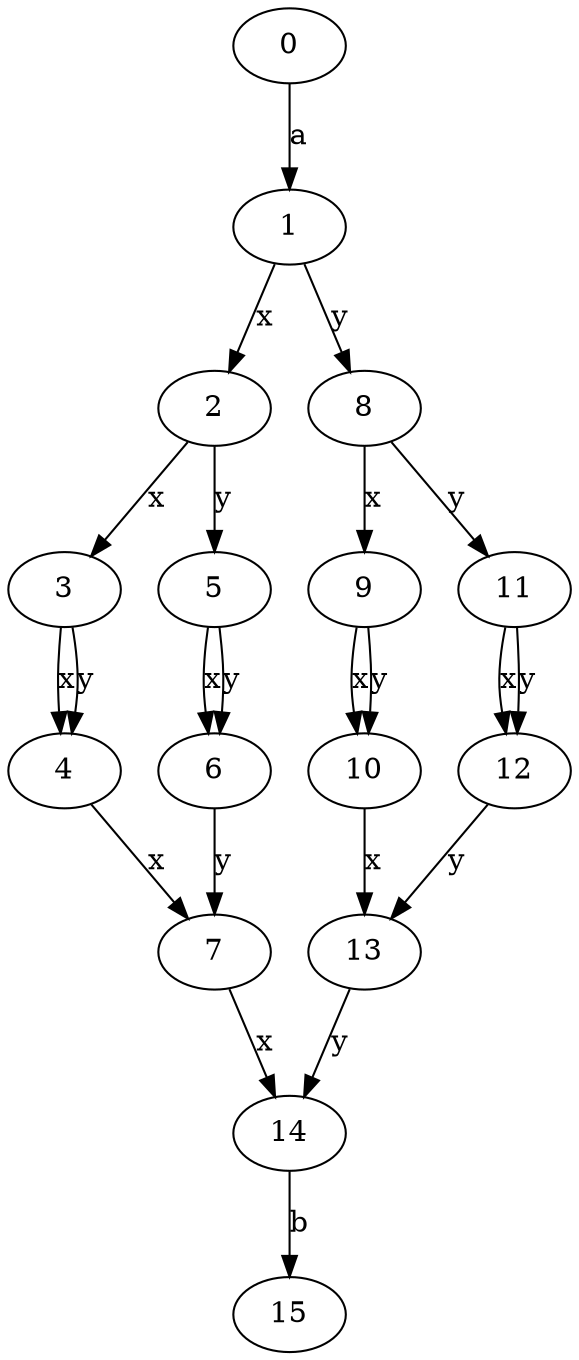 digraph G {
0;1;2;3;4;5;6;7;8;9;10;11;12;13;14;15;
0 -> 1 [label="a"];
1 -> 2 [label="x"];
1 -> 8 [label="y"];
7 -> 14 [label="x"];
13 -> 14 [label="y"];
2 -> 3 [label="x"];
2 -> 5 [label="y"];
4 -> 7 [label="x"];
6 -> 7 [label="y"];
3 -> 4 [label="x"];
3 -> 4 [label="y"];
5 -> 6 [label="x"];
5 -> 6 [label="y"];
8 -> 9 [label="x"];
8 -> 11 [label="y"];
10 -> 13 [label="x"];
12 -> 13 [label="y"];
9 -> 10 [label="x"];
9 -> 10 [label="y"];
11 -> 12 [label="x"];
11 -> 12 [label="y"];
14 -> 15 [label="b"];
}